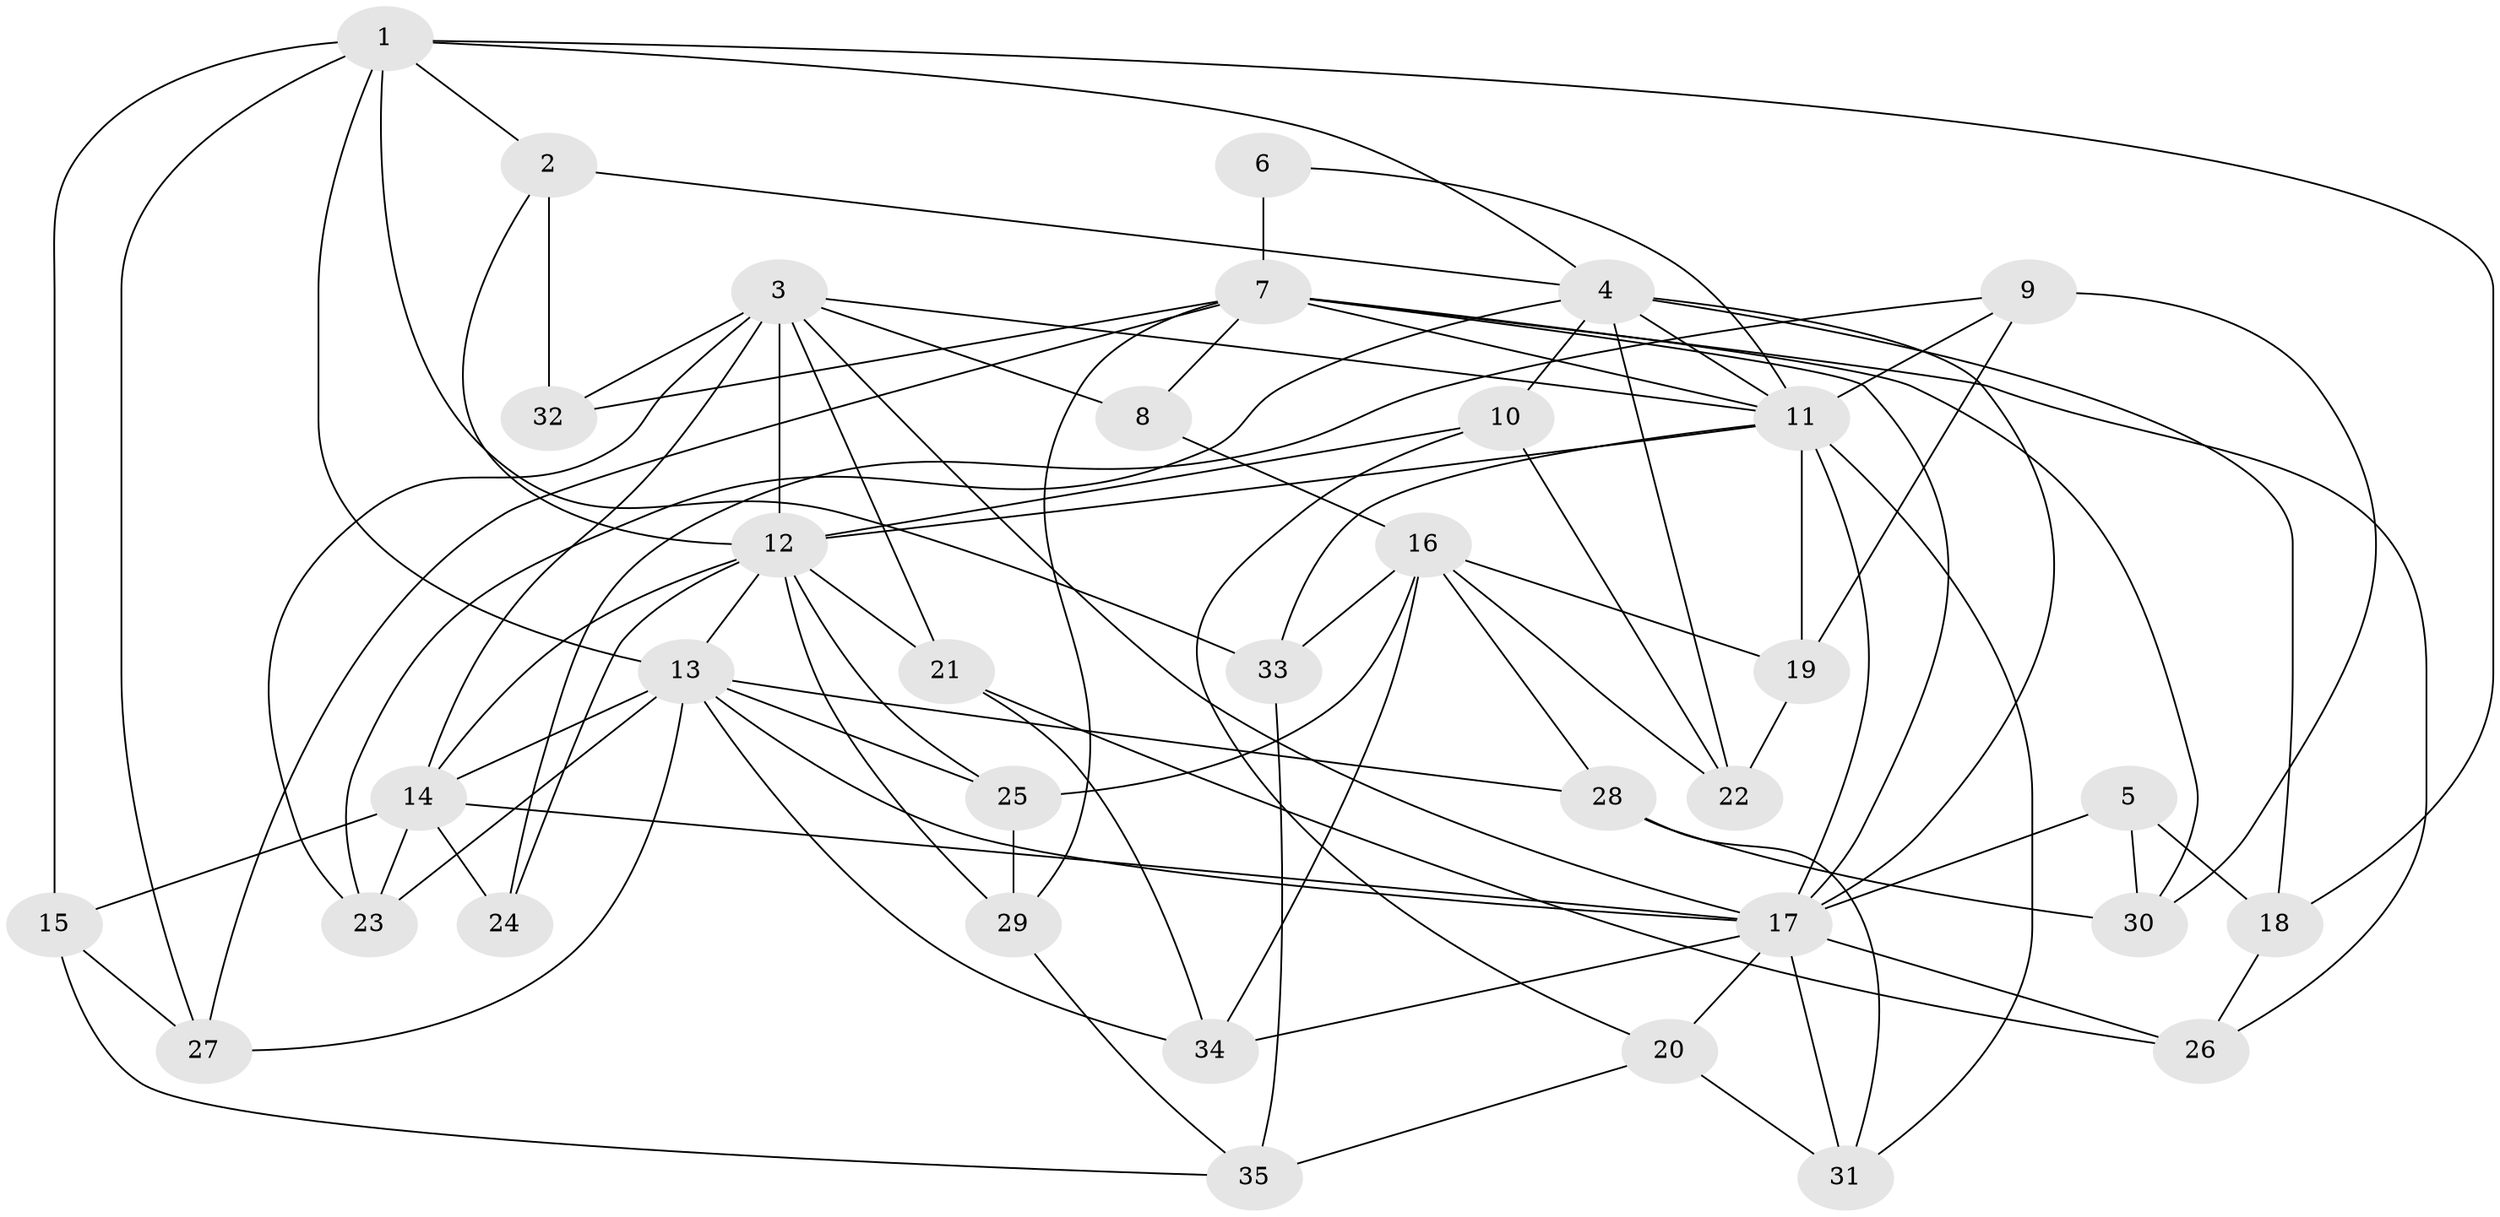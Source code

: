 // original degree distribution, {4: 1.0}
// Generated by graph-tools (version 1.1) at 2025/37/03/09/25 02:37:53]
// undirected, 35 vertices, 90 edges
graph export_dot {
graph [start="1"]
  node [color=gray90,style=filled];
  1;
  2;
  3;
  4;
  5;
  6;
  7;
  8;
  9;
  10;
  11;
  12;
  13;
  14;
  15;
  16;
  17;
  18;
  19;
  20;
  21;
  22;
  23;
  24;
  25;
  26;
  27;
  28;
  29;
  30;
  31;
  32;
  33;
  34;
  35;
  1 -- 2 [weight=1.0];
  1 -- 4 [weight=1.0];
  1 -- 13 [weight=2.0];
  1 -- 15 [weight=1.0];
  1 -- 18 [weight=1.0];
  1 -- 27 [weight=1.0];
  1 -- 33 [weight=1.0];
  2 -- 4 [weight=1.0];
  2 -- 12 [weight=1.0];
  2 -- 32 [weight=1.0];
  3 -- 8 [weight=1.0];
  3 -- 11 [weight=1.0];
  3 -- 12 [weight=3.0];
  3 -- 14 [weight=1.0];
  3 -- 17 [weight=1.0];
  3 -- 21 [weight=1.0];
  3 -- 23 [weight=1.0];
  3 -- 32 [weight=1.0];
  4 -- 10 [weight=1.0];
  4 -- 11 [weight=1.0];
  4 -- 17 [weight=1.0];
  4 -- 18 [weight=1.0];
  4 -- 22 [weight=1.0];
  4 -- 23 [weight=1.0];
  5 -- 17 [weight=2.0];
  5 -- 18 [weight=1.0];
  5 -- 30 [weight=1.0];
  6 -- 7 [weight=3.0];
  6 -- 11 [weight=1.0];
  7 -- 8 [weight=1.0];
  7 -- 11 [weight=1.0];
  7 -- 17 [weight=1.0];
  7 -- 26 [weight=1.0];
  7 -- 27 [weight=1.0];
  7 -- 29 [weight=1.0];
  7 -- 30 [weight=1.0];
  7 -- 32 [weight=2.0];
  8 -- 16 [weight=2.0];
  9 -- 11 [weight=1.0];
  9 -- 19 [weight=1.0];
  9 -- 24 [weight=1.0];
  9 -- 30 [weight=1.0];
  10 -- 12 [weight=1.0];
  10 -- 20 [weight=1.0];
  10 -- 22 [weight=1.0];
  11 -- 12 [weight=1.0];
  11 -- 17 [weight=1.0];
  11 -- 19 [weight=1.0];
  11 -- 31 [weight=1.0];
  11 -- 33 [weight=1.0];
  12 -- 13 [weight=1.0];
  12 -- 14 [weight=1.0];
  12 -- 21 [weight=1.0];
  12 -- 24 [weight=1.0];
  12 -- 25 [weight=1.0];
  12 -- 29 [weight=1.0];
  13 -- 14 [weight=1.0];
  13 -- 17 [weight=1.0];
  13 -- 23 [weight=1.0];
  13 -- 25 [weight=1.0];
  13 -- 27 [weight=1.0];
  13 -- 28 [weight=1.0];
  13 -- 34 [weight=1.0];
  14 -- 15 [weight=1.0];
  14 -- 17 [weight=1.0];
  14 -- 23 [weight=1.0];
  14 -- 24 [weight=2.0];
  15 -- 27 [weight=1.0];
  15 -- 35 [weight=1.0];
  16 -- 19 [weight=1.0];
  16 -- 22 [weight=1.0];
  16 -- 25 [weight=1.0];
  16 -- 28 [weight=1.0];
  16 -- 33 [weight=1.0];
  16 -- 34 [weight=1.0];
  17 -- 20 [weight=1.0];
  17 -- 26 [weight=1.0];
  17 -- 31 [weight=1.0];
  17 -- 34 [weight=1.0];
  18 -- 26 [weight=1.0];
  19 -- 22 [weight=1.0];
  20 -- 31 [weight=1.0];
  20 -- 35 [weight=1.0];
  21 -- 26 [weight=1.0];
  21 -- 34 [weight=1.0];
  25 -- 29 [weight=1.0];
  28 -- 30 [weight=1.0];
  28 -- 31 [weight=1.0];
  29 -- 35 [weight=1.0];
  33 -- 35 [weight=1.0];
}
